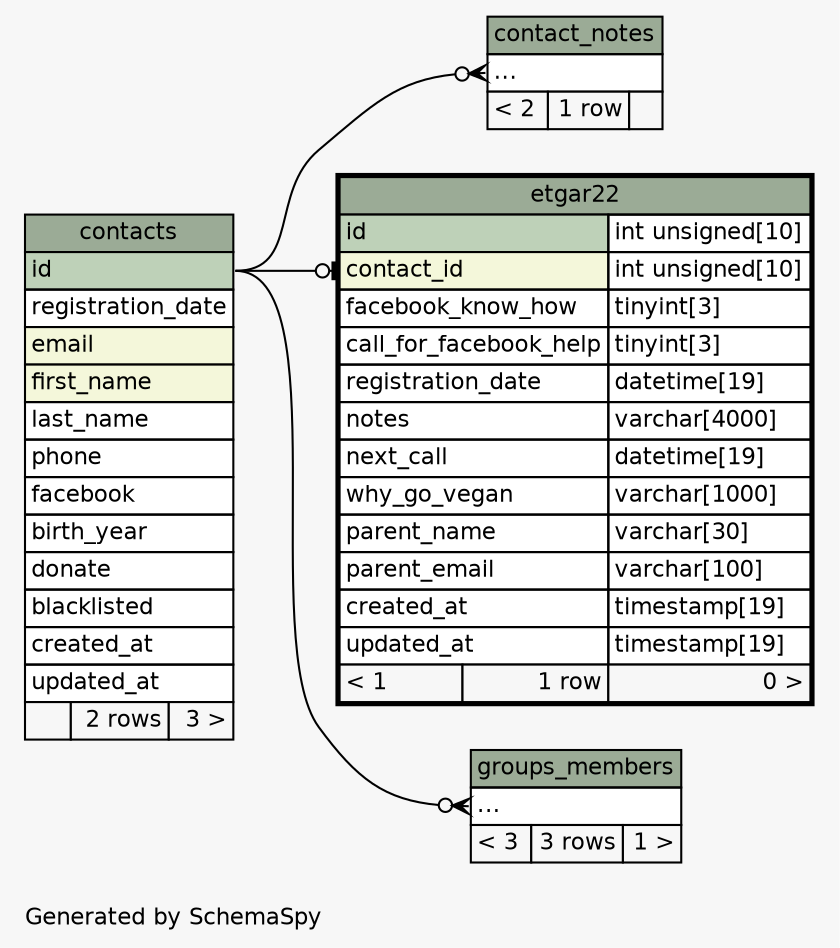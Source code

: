// dot 2.36.0 on Linux 3.13.0-51-generic
// SchemaSpy rev 590
digraph "twoDegreesRelationshipsDiagram" {
  graph [
    rankdir="RL"
    bgcolor="#f7f7f7"
    label="\nGenerated by SchemaSpy"
    labeljust="l"
    nodesep="0.18"
    ranksep="0.46"
    fontname="Helvetica"
    fontsize="11"
  ];
  node [
    fontname="Helvetica"
    fontsize="11"
    shape="plaintext"
  ];
  edge [
    arrowsize="0.8"
  ];
  "contact_notes":"elipses":w -> "contacts":"id":e [arrowhead=none dir=back arrowtail=crowodot];
  "etgar22":"contact_id":w -> "contacts":"id":e [arrowhead=none dir=back arrowtail=teeodot];
  "groups_members":"elipses":w -> "contacts":"id":e [arrowhead=none dir=back arrowtail=crowodot];
  "contact_notes" [
    label=<
    <TABLE BORDER="0" CELLBORDER="1" CELLSPACING="0" BGCOLOR="#ffffff">
      <TR><TD COLSPAN="3" BGCOLOR="#9bab96" ALIGN="CENTER">contact_notes</TD></TR>
      <TR><TD PORT="elipses" COLSPAN="3" ALIGN="LEFT">...</TD></TR>
      <TR><TD ALIGN="LEFT" BGCOLOR="#f7f7f7">&lt; 2</TD><TD ALIGN="RIGHT" BGCOLOR="#f7f7f7">1 row</TD><TD ALIGN="RIGHT" BGCOLOR="#f7f7f7">  </TD></TR>
    </TABLE>>
    URL="contact_notes.html"
    tooltip="contact_notes"
  ];
  "contacts" [
    label=<
    <TABLE BORDER="0" CELLBORDER="1" CELLSPACING="0" BGCOLOR="#ffffff">
      <TR><TD COLSPAN="3" BGCOLOR="#9bab96" ALIGN="CENTER">contacts</TD></TR>
      <TR><TD PORT="id" COLSPAN="3" BGCOLOR="#bed1b8" ALIGN="LEFT">id</TD></TR>
      <TR><TD PORT="registration_date" COLSPAN="3" ALIGN="LEFT">registration_date</TD></TR>
      <TR><TD PORT="email" COLSPAN="3" BGCOLOR="#f4f7da" ALIGN="LEFT">email</TD></TR>
      <TR><TD PORT="first_name" COLSPAN="3" BGCOLOR="#f4f7da" ALIGN="LEFT">first_name</TD></TR>
      <TR><TD PORT="last_name" COLSPAN="3" ALIGN="LEFT">last_name</TD></TR>
      <TR><TD PORT="phone" COLSPAN="3" ALIGN="LEFT">phone</TD></TR>
      <TR><TD PORT="facebook" COLSPAN="3" ALIGN="LEFT">facebook</TD></TR>
      <TR><TD PORT="birth_year" COLSPAN="3" ALIGN="LEFT">birth_year</TD></TR>
      <TR><TD PORT="donate" COLSPAN="3" ALIGN="LEFT">donate</TD></TR>
      <TR><TD PORT="blacklisted" COLSPAN="3" ALIGN="LEFT">blacklisted</TD></TR>
      <TR><TD PORT="created_at" COLSPAN="3" ALIGN="LEFT">created_at</TD></TR>
      <TR><TD PORT="updated_at" COLSPAN="3" ALIGN="LEFT">updated_at</TD></TR>
      <TR><TD ALIGN="LEFT" BGCOLOR="#f7f7f7">  </TD><TD ALIGN="RIGHT" BGCOLOR="#f7f7f7">2 rows</TD><TD ALIGN="RIGHT" BGCOLOR="#f7f7f7">3 &gt;</TD></TR>
    </TABLE>>
    URL="contacts.html"
    tooltip="contacts"
  ];
  "etgar22" [
    label=<
    <TABLE BORDER="2" CELLBORDER="1" CELLSPACING="0" BGCOLOR="#ffffff">
      <TR><TD COLSPAN="3" BGCOLOR="#9bab96" ALIGN="CENTER">etgar22</TD></TR>
      <TR><TD PORT="id" COLSPAN="2" BGCOLOR="#bed1b8" ALIGN="LEFT">id</TD><TD PORT="id.type" ALIGN="LEFT">int unsigned[10]</TD></TR>
      <TR><TD PORT="contact_id" COLSPAN="2" BGCOLOR="#f4f7da" ALIGN="LEFT">contact_id</TD><TD PORT="contact_id.type" ALIGN="LEFT">int unsigned[10]</TD></TR>
      <TR><TD PORT="facebook_know_how" COLSPAN="2" ALIGN="LEFT">facebook_know_how</TD><TD PORT="facebook_know_how.type" ALIGN="LEFT">tinyint[3]</TD></TR>
      <TR><TD PORT="call_for_facebook_help" COLSPAN="2" ALIGN="LEFT">call_for_facebook_help</TD><TD PORT="call_for_facebook_help.type" ALIGN="LEFT">tinyint[3]</TD></TR>
      <TR><TD PORT="registration_date" COLSPAN="2" ALIGN="LEFT">registration_date</TD><TD PORT="registration_date.type" ALIGN="LEFT">datetime[19]</TD></TR>
      <TR><TD PORT="notes" COLSPAN="2" ALIGN="LEFT">notes</TD><TD PORT="notes.type" ALIGN="LEFT">varchar[4000]</TD></TR>
      <TR><TD PORT="next_call" COLSPAN="2" ALIGN="LEFT">next_call</TD><TD PORT="next_call.type" ALIGN="LEFT">datetime[19]</TD></TR>
      <TR><TD PORT="why_go_vegan" COLSPAN="2" ALIGN="LEFT">why_go_vegan</TD><TD PORT="why_go_vegan.type" ALIGN="LEFT">varchar[1000]</TD></TR>
      <TR><TD PORT="parent_name" COLSPAN="2" ALIGN="LEFT">parent_name</TD><TD PORT="parent_name.type" ALIGN="LEFT">varchar[30]</TD></TR>
      <TR><TD PORT="parent_email" COLSPAN="2" ALIGN="LEFT">parent_email</TD><TD PORT="parent_email.type" ALIGN="LEFT">varchar[100]</TD></TR>
      <TR><TD PORT="created_at" COLSPAN="2" ALIGN="LEFT">created_at</TD><TD PORT="created_at.type" ALIGN="LEFT">timestamp[19]</TD></TR>
      <TR><TD PORT="updated_at" COLSPAN="2" ALIGN="LEFT">updated_at</TD><TD PORT="updated_at.type" ALIGN="LEFT">timestamp[19]</TD></TR>
      <TR><TD ALIGN="LEFT" BGCOLOR="#f7f7f7">&lt; 1</TD><TD ALIGN="RIGHT" BGCOLOR="#f7f7f7">1 row</TD><TD ALIGN="RIGHT" BGCOLOR="#f7f7f7">0 &gt;</TD></TR>
    </TABLE>>
    URL="etgar22.html"
    tooltip="etgar22"
  ];
  "groups_members" [
    label=<
    <TABLE BORDER="0" CELLBORDER="1" CELLSPACING="0" BGCOLOR="#ffffff">
      <TR><TD COLSPAN="3" BGCOLOR="#9bab96" ALIGN="CENTER">groups_members</TD></TR>
      <TR><TD PORT="elipses" COLSPAN="3" ALIGN="LEFT">...</TD></TR>
      <TR><TD ALIGN="LEFT" BGCOLOR="#f7f7f7">&lt; 3</TD><TD ALIGN="RIGHT" BGCOLOR="#f7f7f7">3 rows</TD><TD ALIGN="RIGHT" BGCOLOR="#f7f7f7">1 &gt;</TD></TR>
    </TABLE>>
    URL="groups_members.html"
    tooltip="groups_members"
  ];
}
